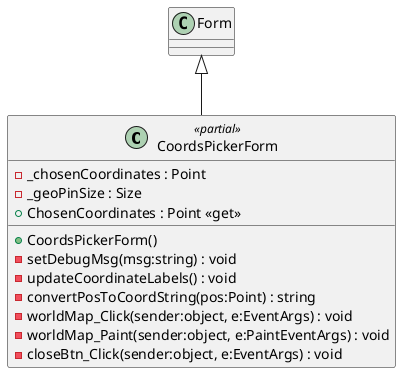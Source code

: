 @startuml
class CoordsPickerForm <<partial>> {
    - _chosenCoordinates : Point
    - _geoPinSize : Size
    + ChosenCoordinates : Point <<get>>
    + CoordsPickerForm()
    - setDebugMsg(msg:string) : void
    - updateCoordinateLabels() : void
    - convertPosToCoordString(pos:Point) : string
    - worldMap_Click(sender:object, e:EventArgs) : void
    - worldMap_Paint(sender:object, e:PaintEventArgs) : void
    - closeBtn_Click(sender:object, e:EventArgs) : void
}
Form <|-- CoordsPickerForm
@enduml
